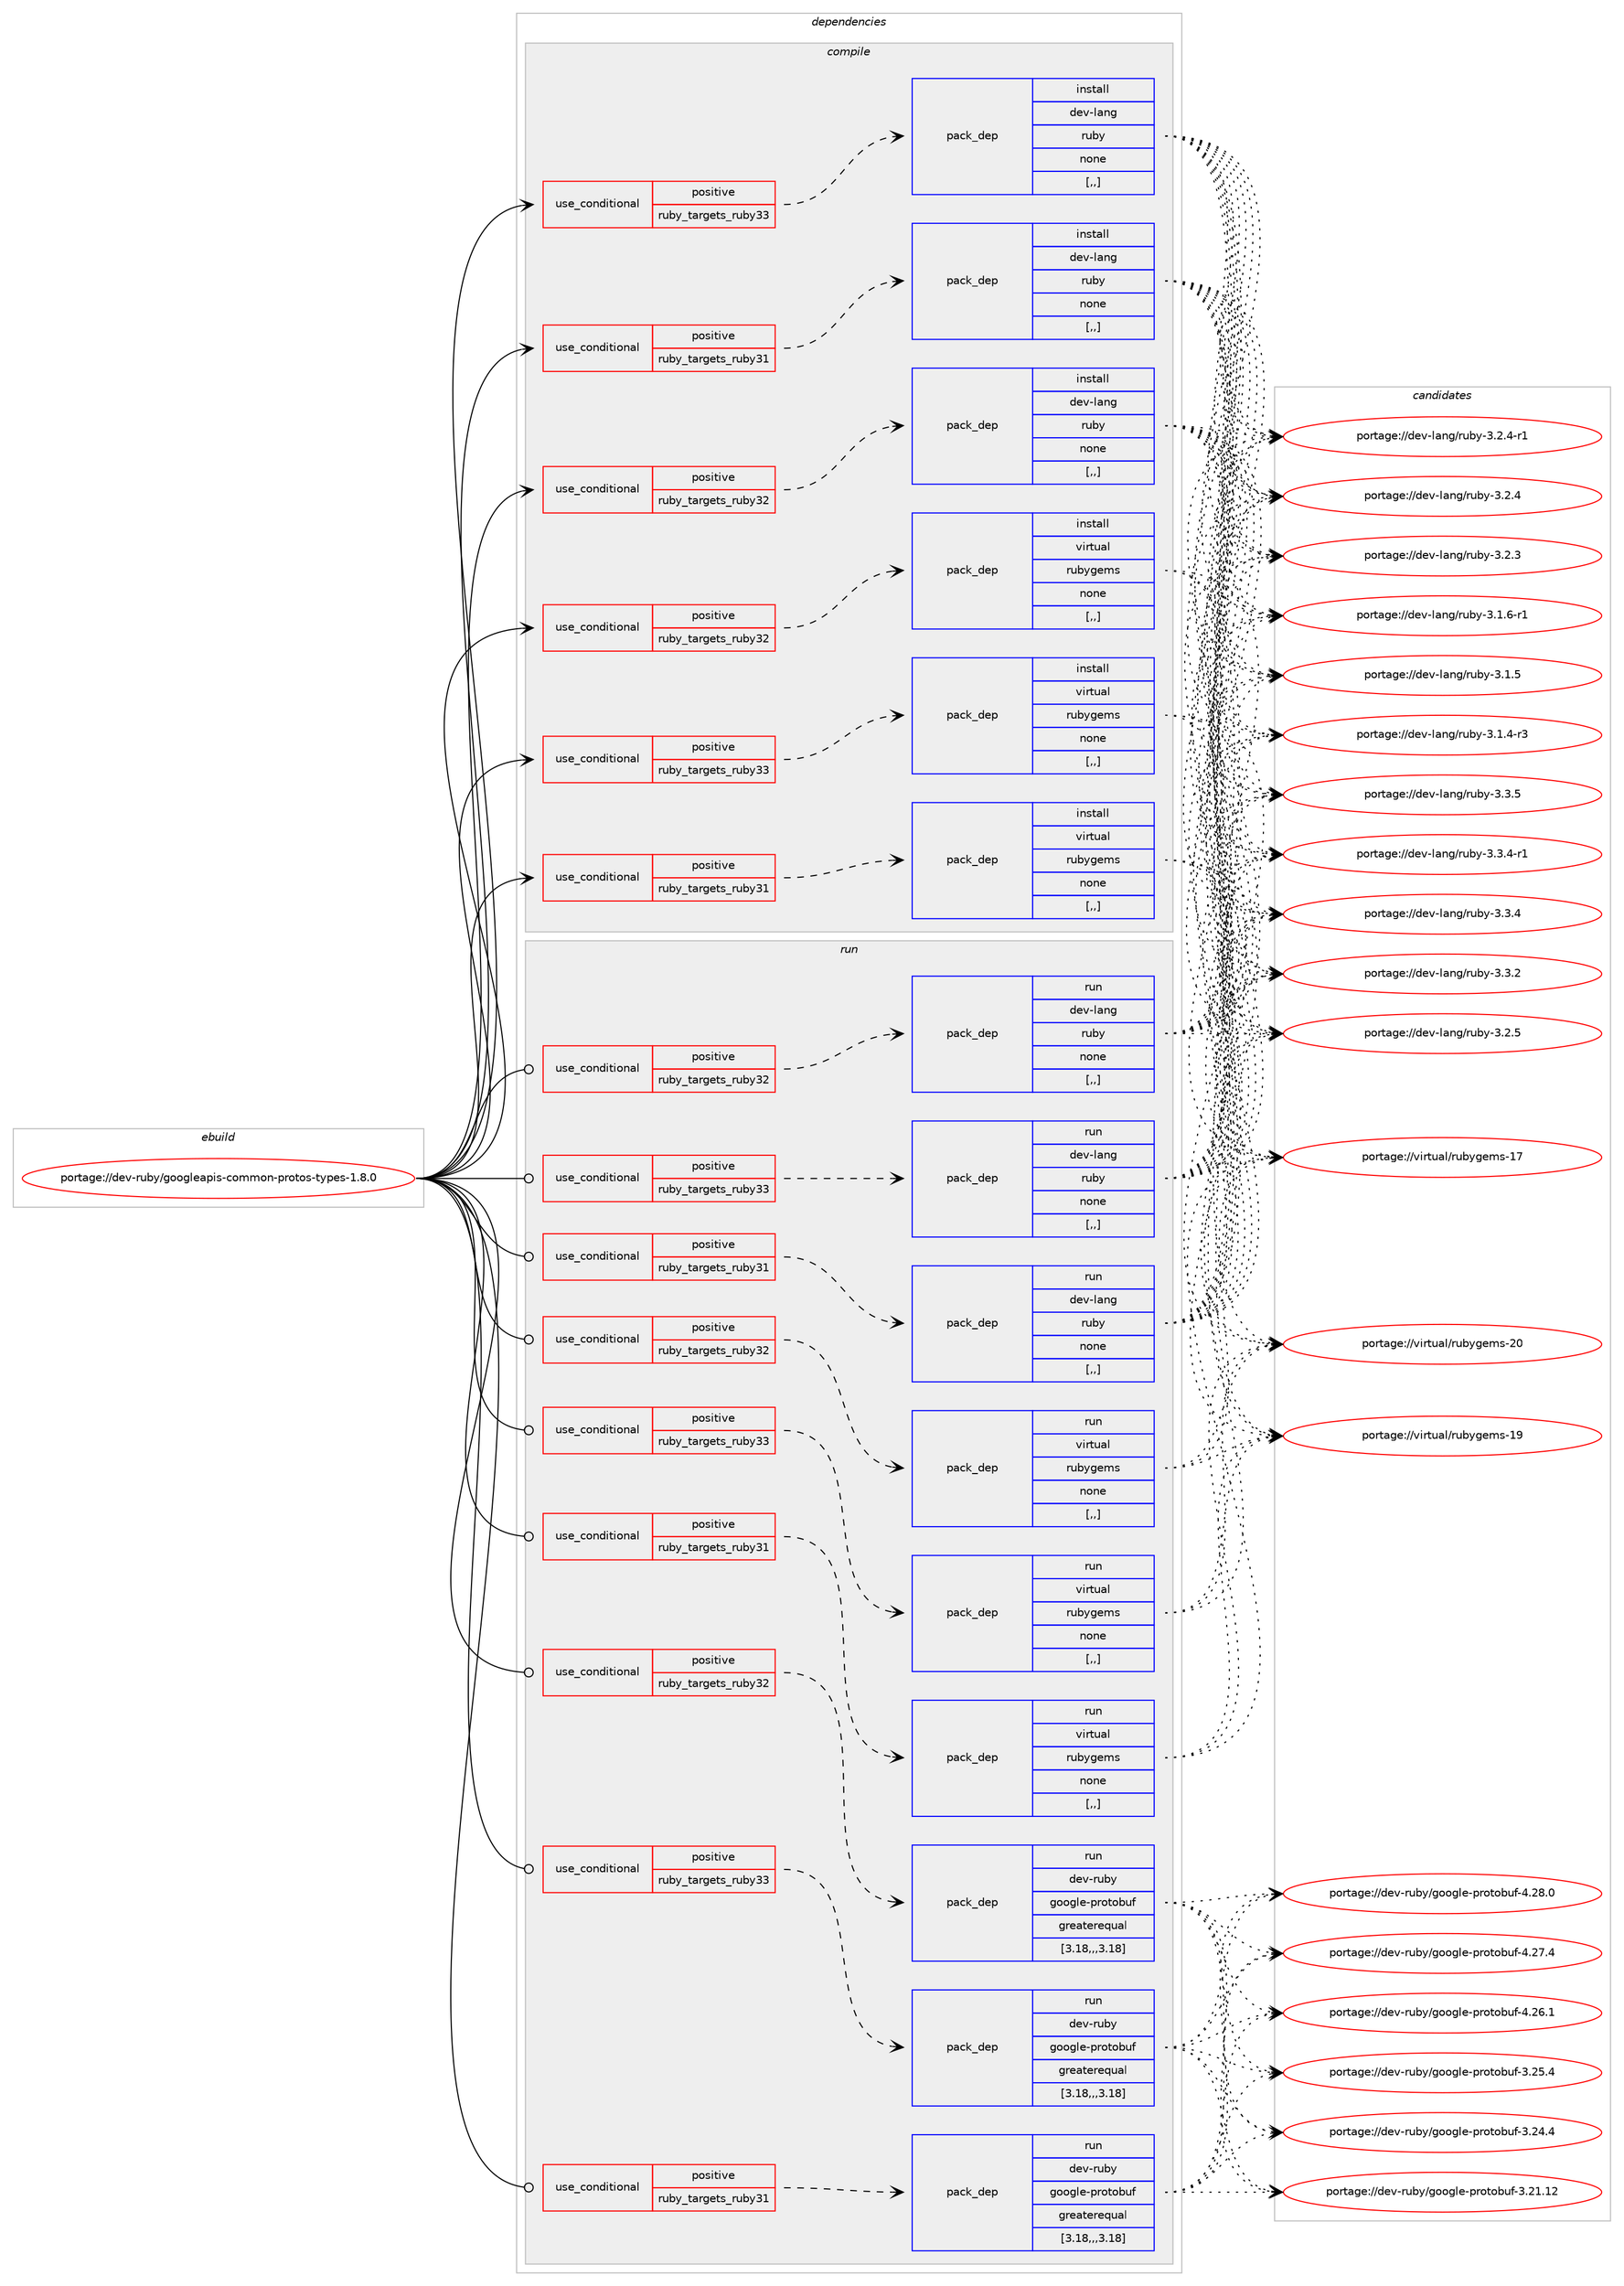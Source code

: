 digraph prolog {

# *************
# Graph options
# *************

newrank=true;
concentrate=true;
compound=true;
graph [rankdir=LR,fontname=Helvetica,fontsize=10,ranksep=1.5];#, ranksep=2.5, nodesep=0.2];
edge  [arrowhead=vee];
node  [fontname=Helvetica,fontsize=10];

# **********
# The ebuild
# **********

subgraph cluster_leftcol {
color=gray;
label=<<i>ebuild</i>>;
id [label="portage://dev-ruby/googleapis-common-protos-types-1.8.0", color=red, width=4, href="../dev-ruby/googleapis-common-protos-types-1.8.0.svg"];
}

# ****************
# The dependencies
# ****************

subgraph cluster_midcol {
color=gray;
label=<<i>dependencies</i>>;
subgraph cluster_compile {
fillcolor="#eeeeee";
style=filled;
label=<<i>compile</i>>;
subgraph cond179316 {
dependency681089 [label=<<TABLE BORDER="0" CELLBORDER="1" CELLSPACING="0" CELLPADDING="4"><TR><TD ROWSPAN="3" CELLPADDING="10">use_conditional</TD></TR><TR><TD>positive</TD></TR><TR><TD>ruby_targets_ruby31</TD></TR></TABLE>>, shape=none, color=red];
subgraph pack496850 {
dependency681090 [label=<<TABLE BORDER="0" CELLBORDER="1" CELLSPACING="0" CELLPADDING="4" WIDTH="220"><TR><TD ROWSPAN="6" CELLPADDING="30">pack_dep</TD></TR><TR><TD WIDTH="110">install</TD></TR><TR><TD>dev-lang</TD></TR><TR><TD>ruby</TD></TR><TR><TD>none</TD></TR><TR><TD>[,,]</TD></TR></TABLE>>, shape=none, color=blue];
}
dependency681089:e -> dependency681090:w [weight=20,style="dashed",arrowhead="vee"];
}
id:e -> dependency681089:w [weight=20,style="solid",arrowhead="vee"];
subgraph cond179317 {
dependency681091 [label=<<TABLE BORDER="0" CELLBORDER="1" CELLSPACING="0" CELLPADDING="4"><TR><TD ROWSPAN="3" CELLPADDING="10">use_conditional</TD></TR><TR><TD>positive</TD></TR><TR><TD>ruby_targets_ruby31</TD></TR></TABLE>>, shape=none, color=red];
subgraph pack496851 {
dependency681092 [label=<<TABLE BORDER="0" CELLBORDER="1" CELLSPACING="0" CELLPADDING="4" WIDTH="220"><TR><TD ROWSPAN="6" CELLPADDING="30">pack_dep</TD></TR><TR><TD WIDTH="110">install</TD></TR><TR><TD>virtual</TD></TR><TR><TD>rubygems</TD></TR><TR><TD>none</TD></TR><TR><TD>[,,]</TD></TR></TABLE>>, shape=none, color=blue];
}
dependency681091:e -> dependency681092:w [weight=20,style="dashed",arrowhead="vee"];
}
id:e -> dependency681091:w [weight=20,style="solid",arrowhead="vee"];
subgraph cond179318 {
dependency681093 [label=<<TABLE BORDER="0" CELLBORDER="1" CELLSPACING="0" CELLPADDING="4"><TR><TD ROWSPAN="3" CELLPADDING="10">use_conditional</TD></TR><TR><TD>positive</TD></TR><TR><TD>ruby_targets_ruby32</TD></TR></TABLE>>, shape=none, color=red];
subgraph pack496852 {
dependency681094 [label=<<TABLE BORDER="0" CELLBORDER="1" CELLSPACING="0" CELLPADDING="4" WIDTH="220"><TR><TD ROWSPAN="6" CELLPADDING="30">pack_dep</TD></TR><TR><TD WIDTH="110">install</TD></TR><TR><TD>dev-lang</TD></TR><TR><TD>ruby</TD></TR><TR><TD>none</TD></TR><TR><TD>[,,]</TD></TR></TABLE>>, shape=none, color=blue];
}
dependency681093:e -> dependency681094:w [weight=20,style="dashed",arrowhead="vee"];
}
id:e -> dependency681093:w [weight=20,style="solid",arrowhead="vee"];
subgraph cond179319 {
dependency681095 [label=<<TABLE BORDER="0" CELLBORDER="1" CELLSPACING="0" CELLPADDING="4"><TR><TD ROWSPAN="3" CELLPADDING="10">use_conditional</TD></TR><TR><TD>positive</TD></TR><TR><TD>ruby_targets_ruby32</TD></TR></TABLE>>, shape=none, color=red];
subgraph pack496853 {
dependency681096 [label=<<TABLE BORDER="0" CELLBORDER="1" CELLSPACING="0" CELLPADDING="4" WIDTH="220"><TR><TD ROWSPAN="6" CELLPADDING="30">pack_dep</TD></TR><TR><TD WIDTH="110">install</TD></TR><TR><TD>virtual</TD></TR><TR><TD>rubygems</TD></TR><TR><TD>none</TD></TR><TR><TD>[,,]</TD></TR></TABLE>>, shape=none, color=blue];
}
dependency681095:e -> dependency681096:w [weight=20,style="dashed",arrowhead="vee"];
}
id:e -> dependency681095:w [weight=20,style="solid",arrowhead="vee"];
subgraph cond179320 {
dependency681097 [label=<<TABLE BORDER="0" CELLBORDER="1" CELLSPACING="0" CELLPADDING="4"><TR><TD ROWSPAN="3" CELLPADDING="10">use_conditional</TD></TR><TR><TD>positive</TD></TR><TR><TD>ruby_targets_ruby33</TD></TR></TABLE>>, shape=none, color=red];
subgraph pack496854 {
dependency681098 [label=<<TABLE BORDER="0" CELLBORDER="1" CELLSPACING="0" CELLPADDING="4" WIDTH="220"><TR><TD ROWSPAN="6" CELLPADDING="30">pack_dep</TD></TR><TR><TD WIDTH="110">install</TD></TR><TR><TD>dev-lang</TD></TR><TR><TD>ruby</TD></TR><TR><TD>none</TD></TR><TR><TD>[,,]</TD></TR></TABLE>>, shape=none, color=blue];
}
dependency681097:e -> dependency681098:w [weight=20,style="dashed",arrowhead="vee"];
}
id:e -> dependency681097:w [weight=20,style="solid",arrowhead="vee"];
subgraph cond179321 {
dependency681099 [label=<<TABLE BORDER="0" CELLBORDER="1" CELLSPACING="0" CELLPADDING="4"><TR><TD ROWSPAN="3" CELLPADDING="10">use_conditional</TD></TR><TR><TD>positive</TD></TR><TR><TD>ruby_targets_ruby33</TD></TR></TABLE>>, shape=none, color=red];
subgraph pack496855 {
dependency681100 [label=<<TABLE BORDER="0" CELLBORDER="1" CELLSPACING="0" CELLPADDING="4" WIDTH="220"><TR><TD ROWSPAN="6" CELLPADDING="30">pack_dep</TD></TR><TR><TD WIDTH="110">install</TD></TR><TR><TD>virtual</TD></TR><TR><TD>rubygems</TD></TR><TR><TD>none</TD></TR><TR><TD>[,,]</TD></TR></TABLE>>, shape=none, color=blue];
}
dependency681099:e -> dependency681100:w [weight=20,style="dashed",arrowhead="vee"];
}
id:e -> dependency681099:w [weight=20,style="solid",arrowhead="vee"];
}
subgraph cluster_compileandrun {
fillcolor="#eeeeee";
style=filled;
label=<<i>compile and run</i>>;
}
subgraph cluster_run {
fillcolor="#eeeeee";
style=filled;
label=<<i>run</i>>;
subgraph cond179322 {
dependency681101 [label=<<TABLE BORDER="0" CELLBORDER="1" CELLSPACING="0" CELLPADDING="4"><TR><TD ROWSPAN="3" CELLPADDING="10">use_conditional</TD></TR><TR><TD>positive</TD></TR><TR><TD>ruby_targets_ruby31</TD></TR></TABLE>>, shape=none, color=red];
subgraph pack496856 {
dependency681102 [label=<<TABLE BORDER="0" CELLBORDER="1" CELLSPACING="0" CELLPADDING="4" WIDTH="220"><TR><TD ROWSPAN="6" CELLPADDING="30">pack_dep</TD></TR><TR><TD WIDTH="110">run</TD></TR><TR><TD>dev-lang</TD></TR><TR><TD>ruby</TD></TR><TR><TD>none</TD></TR><TR><TD>[,,]</TD></TR></TABLE>>, shape=none, color=blue];
}
dependency681101:e -> dependency681102:w [weight=20,style="dashed",arrowhead="vee"];
}
id:e -> dependency681101:w [weight=20,style="solid",arrowhead="odot"];
subgraph cond179323 {
dependency681103 [label=<<TABLE BORDER="0" CELLBORDER="1" CELLSPACING="0" CELLPADDING="4"><TR><TD ROWSPAN="3" CELLPADDING="10">use_conditional</TD></TR><TR><TD>positive</TD></TR><TR><TD>ruby_targets_ruby31</TD></TR></TABLE>>, shape=none, color=red];
subgraph pack496857 {
dependency681104 [label=<<TABLE BORDER="0" CELLBORDER="1" CELLSPACING="0" CELLPADDING="4" WIDTH="220"><TR><TD ROWSPAN="6" CELLPADDING="30">pack_dep</TD></TR><TR><TD WIDTH="110">run</TD></TR><TR><TD>dev-ruby</TD></TR><TR><TD>google-protobuf</TD></TR><TR><TD>greaterequal</TD></TR><TR><TD>[3.18,,,3.18]</TD></TR></TABLE>>, shape=none, color=blue];
}
dependency681103:e -> dependency681104:w [weight=20,style="dashed",arrowhead="vee"];
}
id:e -> dependency681103:w [weight=20,style="solid",arrowhead="odot"];
subgraph cond179324 {
dependency681105 [label=<<TABLE BORDER="0" CELLBORDER="1" CELLSPACING="0" CELLPADDING="4"><TR><TD ROWSPAN="3" CELLPADDING="10">use_conditional</TD></TR><TR><TD>positive</TD></TR><TR><TD>ruby_targets_ruby31</TD></TR></TABLE>>, shape=none, color=red];
subgraph pack496858 {
dependency681106 [label=<<TABLE BORDER="0" CELLBORDER="1" CELLSPACING="0" CELLPADDING="4" WIDTH="220"><TR><TD ROWSPAN="6" CELLPADDING="30">pack_dep</TD></TR><TR><TD WIDTH="110">run</TD></TR><TR><TD>virtual</TD></TR><TR><TD>rubygems</TD></TR><TR><TD>none</TD></TR><TR><TD>[,,]</TD></TR></TABLE>>, shape=none, color=blue];
}
dependency681105:e -> dependency681106:w [weight=20,style="dashed",arrowhead="vee"];
}
id:e -> dependency681105:w [weight=20,style="solid",arrowhead="odot"];
subgraph cond179325 {
dependency681107 [label=<<TABLE BORDER="0" CELLBORDER="1" CELLSPACING="0" CELLPADDING="4"><TR><TD ROWSPAN="3" CELLPADDING="10">use_conditional</TD></TR><TR><TD>positive</TD></TR><TR><TD>ruby_targets_ruby32</TD></TR></TABLE>>, shape=none, color=red];
subgraph pack496859 {
dependency681108 [label=<<TABLE BORDER="0" CELLBORDER="1" CELLSPACING="0" CELLPADDING="4" WIDTH="220"><TR><TD ROWSPAN="6" CELLPADDING="30">pack_dep</TD></TR><TR><TD WIDTH="110">run</TD></TR><TR><TD>dev-lang</TD></TR><TR><TD>ruby</TD></TR><TR><TD>none</TD></TR><TR><TD>[,,]</TD></TR></TABLE>>, shape=none, color=blue];
}
dependency681107:e -> dependency681108:w [weight=20,style="dashed",arrowhead="vee"];
}
id:e -> dependency681107:w [weight=20,style="solid",arrowhead="odot"];
subgraph cond179326 {
dependency681109 [label=<<TABLE BORDER="0" CELLBORDER="1" CELLSPACING="0" CELLPADDING="4"><TR><TD ROWSPAN="3" CELLPADDING="10">use_conditional</TD></TR><TR><TD>positive</TD></TR><TR><TD>ruby_targets_ruby32</TD></TR></TABLE>>, shape=none, color=red];
subgraph pack496860 {
dependency681110 [label=<<TABLE BORDER="0" CELLBORDER="1" CELLSPACING="0" CELLPADDING="4" WIDTH="220"><TR><TD ROWSPAN="6" CELLPADDING="30">pack_dep</TD></TR><TR><TD WIDTH="110">run</TD></TR><TR><TD>dev-ruby</TD></TR><TR><TD>google-protobuf</TD></TR><TR><TD>greaterequal</TD></TR><TR><TD>[3.18,,,3.18]</TD></TR></TABLE>>, shape=none, color=blue];
}
dependency681109:e -> dependency681110:w [weight=20,style="dashed",arrowhead="vee"];
}
id:e -> dependency681109:w [weight=20,style="solid",arrowhead="odot"];
subgraph cond179327 {
dependency681111 [label=<<TABLE BORDER="0" CELLBORDER="1" CELLSPACING="0" CELLPADDING="4"><TR><TD ROWSPAN="3" CELLPADDING="10">use_conditional</TD></TR><TR><TD>positive</TD></TR><TR><TD>ruby_targets_ruby32</TD></TR></TABLE>>, shape=none, color=red];
subgraph pack496861 {
dependency681112 [label=<<TABLE BORDER="0" CELLBORDER="1" CELLSPACING="0" CELLPADDING="4" WIDTH="220"><TR><TD ROWSPAN="6" CELLPADDING="30">pack_dep</TD></TR><TR><TD WIDTH="110">run</TD></TR><TR><TD>virtual</TD></TR><TR><TD>rubygems</TD></TR><TR><TD>none</TD></TR><TR><TD>[,,]</TD></TR></TABLE>>, shape=none, color=blue];
}
dependency681111:e -> dependency681112:w [weight=20,style="dashed",arrowhead="vee"];
}
id:e -> dependency681111:w [weight=20,style="solid",arrowhead="odot"];
subgraph cond179328 {
dependency681113 [label=<<TABLE BORDER="0" CELLBORDER="1" CELLSPACING="0" CELLPADDING="4"><TR><TD ROWSPAN="3" CELLPADDING="10">use_conditional</TD></TR><TR><TD>positive</TD></TR><TR><TD>ruby_targets_ruby33</TD></TR></TABLE>>, shape=none, color=red];
subgraph pack496862 {
dependency681114 [label=<<TABLE BORDER="0" CELLBORDER="1" CELLSPACING="0" CELLPADDING="4" WIDTH="220"><TR><TD ROWSPAN="6" CELLPADDING="30">pack_dep</TD></TR><TR><TD WIDTH="110">run</TD></TR><TR><TD>dev-lang</TD></TR><TR><TD>ruby</TD></TR><TR><TD>none</TD></TR><TR><TD>[,,]</TD></TR></TABLE>>, shape=none, color=blue];
}
dependency681113:e -> dependency681114:w [weight=20,style="dashed",arrowhead="vee"];
}
id:e -> dependency681113:w [weight=20,style="solid",arrowhead="odot"];
subgraph cond179329 {
dependency681115 [label=<<TABLE BORDER="0" CELLBORDER="1" CELLSPACING="0" CELLPADDING="4"><TR><TD ROWSPAN="3" CELLPADDING="10">use_conditional</TD></TR><TR><TD>positive</TD></TR><TR><TD>ruby_targets_ruby33</TD></TR></TABLE>>, shape=none, color=red];
subgraph pack496863 {
dependency681116 [label=<<TABLE BORDER="0" CELLBORDER="1" CELLSPACING="0" CELLPADDING="4" WIDTH="220"><TR><TD ROWSPAN="6" CELLPADDING="30">pack_dep</TD></TR><TR><TD WIDTH="110">run</TD></TR><TR><TD>dev-ruby</TD></TR><TR><TD>google-protobuf</TD></TR><TR><TD>greaterequal</TD></TR><TR><TD>[3.18,,,3.18]</TD></TR></TABLE>>, shape=none, color=blue];
}
dependency681115:e -> dependency681116:w [weight=20,style="dashed",arrowhead="vee"];
}
id:e -> dependency681115:w [weight=20,style="solid",arrowhead="odot"];
subgraph cond179330 {
dependency681117 [label=<<TABLE BORDER="0" CELLBORDER="1" CELLSPACING="0" CELLPADDING="4"><TR><TD ROWSPAN="3" CELLPADDING="10">use_conditional</TD></TR><TR><TD>positive</TD></TR><TR><TD>ruby_targets_ruby33</TD></TR></TABLE>>, shape=none, color=red];
subgraph pack496864 {
dependency681118 [label=<<TABLE BORDER="0" CELLBORDER="1" CELLSPACING="0" CELLPADDING="4" WIDTH="220"><TR><TD ROWSPAN="6" CELLPADDING="30">pack_dep</TD></TR><TR><TD WIDTH="110">run</TD></TR><TR><TD>virtual</TD></TR><TR><TD>rubygems</TD></TR><TR><TD>none</TD></TR><TR><TD>[,,]</TD></TR></TABLE>>, shape=none, color=blue];
}
dependency681117:e -> dependency681118:w [weight=20,style="dashed",arrowhead="vee"];
}
id:e -> dependency681117:w [weight=20,style="solid",arrowhead="odot"];
}
}

# **************
# The candidates
# **************

subgraph cluster_choices {
rank=same;
color=gray;
label=<<i>candidates</i>>;

subgraph choice496850 {
color=black;
nodesep=1;
choice10010111845108971101034711411798121455146514653 [label="portage://dev-lang/ruby-3.3.5", color=red, width=4,href="../dev-lang/ruby-3.3.5.svg"];
choice100101118451089711010347114117981214551465146524511449 [label="portage://dev-lang/ruby-3.3.4-r1", color=red, width=4,href="../dev-lang/ruby-3.3.4-r1.svg"];
choice10010111845108971101034711411798121455146514652 [label="portage://dev-lang/ruby-3.3.4", color=red, width=4,href="../dev-lang/ruby-3.3.4.svg"];
choice10010111845108971101034711411798121455146514650 [label="portage://dev-lang/ruby-3.3.2", color=red, width=4,href="../dev-lang/ruby-3.3.2.svg"];
choice10010111845108971101034711411798121455146504653 [label="portage://dev-lang/ruby-3.2.5", color=red, width=4,href="../dev-lang/ruby-3.2.5.svg"];
choice100101118451089711010347114117981214551465046524511449 [label="portage://dev-lang/ruby-3.2.4-r1", color=red, width=4,href="../dev-lang/ruby-3.2.4-r1.svg"];
choice10010111845108971101034711411798121455146504652 [label="portage://dev-lang/ruby-3.2.4", color=red, width=4,href="../dev-lang/ruby-3.2.4.svg"];
choice10010111845108971101034711411798121455146504651 [label="portage://dev-lang/ruby-3.2.3", color=red, width=4,href="../dev-lang/ruby-3.2.3.svg"];
choice100101118451089711010347114117981214551464946544511449 [label="portage://dev-lang/ruby-3.1.6-r1", color=red, width=4,href="../dev-lang/ruby-3.1.6-r1.svg"];
choice10010111845108971101034711411798121455146494653 [label="portage://dev-lang/ruby-3.1.5", color=red, width=4,href="../dev-lang/ruby-3.1.5.svg"];
choice100101118451089711010347114117981214551464946524511451 [label="portage://dev-lang/ruby-3.1.4-r3", color=red, width=4,href="../dev-lang/ruby-3.1.4-r3.svg"];
dependency681090:e -> choice10010111845108971101034711411798121455146514653:w [style=dotted,weight="100"];
dependency681090:e -> choice100101118451089711010347114117981214551465146524511449:w [style=dotted,weight="100"];
dependency681090:e -> choice10010111845108971101034711411798121455146514652:w [style=dotted,weight="100"];
dependency681090:e -> choice10010111845108971101034711411798121455146514650:w [style=dotted,weight="100"];
dependency681090:e -> choice10010111845108971101034711411798121455146504653:w [style=dotted,weight="100"];
dependency681090:e -> choice100101118451089711010347114117981214551465046524511449:w [style=dotted,weight="100"];
dependency681090:e -> choice10010111845108971101034711411798121455146504652:w [style=dotted,weight="100"];
dependency681090:e -> choice10010111845108971101034711411798121455146504651:w [style=dotted,weight="100"];
dependency681090:e -> choice100101118451089711010347114117981214551464946544511449:w [style=dotted,weight="100"];
dependency681090:e -> choice10010111845108971101034711411798121455146494653:w [style=dotted,weight="100"];
dependency681090:e -> choice100101118451089711010347114117981214551464946524511451:w [style=dotted,weight="100"];
}
subgraph choice496851 {
color=black;
nodesep=1;
choice118105114116117971084711411798121103101109115455048 [label="portage://virtual/rubygems-20", color=red, width=4,href="../virtual/rubygems-20.svg"];
choice118105114116117971084711411798121103101109115454957 [label="portage://virtual/rubygems-19", color=red, width=4,href="../virtual/rubygems-19.svg"];
choice118105114116117971084711411798121103101109115454955 [label="portage://virtual/rubygems-17", color=red, width=4,href="../virtual/rubygems-17.svg"];
dependency681092:e -> choice118105114116117971084711411798121103101109115455048:w [style=dotted,weight="100"];
dependency681092:e -> choice118105114116117971084711411798121103101109115454957:w [style=dotted,weight="100"];
dependency681092:e -> choice118105114116117971084711411798121103101109115454955:w [style=dotted,weight="100"];
}
subgraph choice496852 {
color=black;
nodesep=1;
choice10010111845108971101034711411798121455146514653 [label="portage://dev-lang/ruby-3.3.5", color=red, width=4,href="../dev-lang/ruby-3.3.5.svg"];
choice100101118451089711010347114117981214551465146524511449 [label="portage://dev-lang/ruby-3.3.4-r1", color=red, width=4,href="../dev-lang/ruby-3.3.4-r1.svg"];
choice10010111845108971101034711411798121455146514652 [label="portage://dev-lang/ruby-3.3.4", color=red, width=4,href="../dev-lang/ruby-3.3.4.svg"];
choice10010111845108971101034711411798121455146514650 [label="portage://dev-lang/ruby-3.3.2", color=red, width=4,href="../dev-lang/ruby-3.3.2.svg"];
choice10010111845108971101034711411798121455146504653 [label="portage://dev-lang/ruby-3.2.5", color=red, width=4,href="../dev-lang/ruby-3.2.5.svg"];
choice100101118451089711010347114117981214551465046524511449 [label="portage://dev-lang/ruby-3.2.4-r1", color=red, width=4,href="../dev-lang/ruby-3.2.4-r1.svg"];
choice10010111845108971101034711411798121455146504652 [label="portage://dev-lang/ruby-3.2.4", color=red, width=4,href="../dev-lang/ruby-3.2.4.svg"];
choice10010111845108971101034711411798121455146504651 [label="portage://dev-lang/ruby-3.2.3", color=red, width=4,href="../dev-lang/ruby-3.2.3.svg"];
choice100101118451089711010347114117981214551464946544511449 [label="portage://dev-lang/ruby-3.1.6-r1", color=red, width=4,href="../dev-lang/ruby-3.1.6-r1.svg"];
choice10010111845108971101034711411798121455146494653 [label="portage://dev-lang/ruby-3.1.5", color=red, width=4,href="../dev-lang/ruby-3.1.5.svg"];
choice100101118451089711010347114117981214551464946524511451 [label="portage://dev-lang/ruby-3.1.4-r3", color=red, width=4,href="../dev-lang/ruby-3.1.4-r3.svg"];
dependency681094:e -> choice10010111845108971101034711411798121455146514653:w [style=dotted,weight="100"];
dependency681094:e -> choice100101118451089711010347114117981214551465146524511449:w [style=dotted,weight="100"];
dependency681094:e -> choice10010111845108971101034711411798121455146514652:w [style=dotted,weight="100"];
dependency681094:e -> choice10010111845108971101034711411798121455146514650:w [style=dotted,weight="100"];
dependency681094:e -> choice10010111845108971101034711411798121455146504653:w [style=dotted,weight="100"];
dependency681094:e -> choice100101118451089711010347114117981214551465046524511449:w [style=dotted,weight="100"];
dependency681094:e -> choice10010111845108971101034711411798121455146504652:w [style=dotted,weight="100"];
dependency681094:e -> choice10010111845108971101034711411798121455146504651:w [style=dotted,weight="100"];
dependency681094:e -> choice100101118451089711010347114117981214551464946544511449:w [style=dotted,weight="100"];
dependency681094:e -> choice10010111845108971101034711411798121455146494653:w [style=dotted,weight="100"];
dependency681094:e -> choice100101118451089711010347114117981214551464946524511451:w [style=dotted,weight="100"];
}
subgraph choice496853 {
color=black;
nodesep=1;
choice118105114116117971084711411798121103101109115455048 [label="portage://virtual/rubygems-20", color=red, width=4,href="../virtual/rubygems-20.svg"];
choice118105114116117971084711411798121103101109115454957 [label="portage://virtual/rubygems-19", color=red, width=4,href="../virtual/rubygems-19.svg"];
choice118105114116117971084711411798121103101109115454955 [label="portage://virtual/rubygems-17", color=red, width=4,href="../virtual/rubygems-17.svg"];
dependency681096:e -> choice118105114116117971084711411798121103101109115455048:w [style=dotted,weight="100"];
dependency681096:e -> choice118105114116117971084711411798121103101109115454957:w [style=dotted,weight="100"];
dependency681096:e -> choice118105114116117971084711411798121103101109115454955:w [style=dotted,weight="100"];
}
subgraph choice496854 {
color=black;
nodesep=1;
choice10010111845108971101034711411798121455146514653 [label="portage://dev-lang/ruby-3.3.5", color=red, width=4,href="../dev-lang/ruby-3.3.5.svg"];
choice100101118451089711010347114117981214551465146524511449 [label="portage://dev-lang/ruby-3.3.4-r1", color=red, width=4,href="../dev-lang/ruby-3.3.4-r1.svg"];
choice10010111845108971101034711411798121455146514652 [label="portage://dev-lang/ruby-3.3.4", color=red, width=4,href="../dev-lang/ruby-3.3.4.svg"];
choice10010111845108971101034711411798121455146514650 [label="portage://dev-lang/ruby-3.3.2", color=red, width=4,href="../dev-lang/ruby-3.3.2.svg"];
choice10010111845108971101034711411798121455146504653 [label="portage://dev-lang/ruby-3.2.5", color=red, width=4,href="../dev-lang/ruby-3.2.5.svg"];
choice100101118451089711010347114117981214551465046524511449 [label="portage://dev-lang/ruby-3.2.4-r1", color=red, width=4,href="../dev-lang/ruby-3.2.4-r1.svg"];
choice10010111845108971101034711411798121455146504652 [label="portage://dev-lang/ruby-3.2.4", color=red, width=4,href="../dev-lang/ruby-3.2.4.svg"];
choice10010111845108971101034711411798121455146504651 [label="portage://dev-lang/ruby-3.2.3", color=red, width=4,href="../dev-lang/ruby-3.2.3.svg"];
choice100101118451089711010347114117981214551464946544511449 [label="portage://dev-lang/ruby-3.1.6-r1", color=red, width=4,href="../dev-lang/ruby-3.1.6-r1.svg"];
choice10010111845108971101034711411798121455146494653 [label="portage://dev-lang/ruby-3.1.5", color=red, width=4,href="../dev-lang/ruby-3.1.5.svg"];
choice100101118451089711010347114117981214551464946524511451 [label="portage://dev-lang/ruby-3.1.4-r3", color=red, width=4,href="../dev-lang/ruby-3.1.4-r3.svg"];
dependency681098:e -> choice10010111845108971101034711411798121455146514653:w [style=dotted,weight="100"];
dependency681098:e -> choice100101118451089711010347114117981214551465146524511449:w [style=dotted,weight="100"];
dependency681098:e -> choice10010111845108971101034711411798121455146514652:w [style=dotted,weight="100"];
dependency681098:e -> choice10010111845108971101034711411798121455146514650:w [style=dotted,weight="100"];
dependency681098:e -> choice10010111845108971101034711411798121455146504653:w [style=dotted,weight="100"];
dependency681098:e -> choice100101118451089711010347114117981214551465046524511449:w [style=dotted,weight="100"];
dependency681098:e -> choice10010111845108971101034711411798121455146504652:w [style=dotted,weight="100"];
dependency681098:e -> choice10010111845108971101034711411798121455146504651:w [style=dotted,weight="100"];
dependency681098:e -> choice100101118451089711010347114117981214551464946544511449:w [style=dotted,weight="100"];
dependency681098:e -> choice10010111845108971101034711411798121455146494653:w [style=dotted,weight="100"];
dependency681098:e -> choice100101118451089711010347114117981214551464946524511451:w [style=dotted,weight="100"];
}
subgraph choice496855 {
color=black;
nodesep=1;
choice118105114116117971084711411798121103101109115455048 [label="portage://virtual/rubygems-20", color=red, width=4,href="../virtual/rubygems-20.svg"];
choice118105114116117971084711411798121103101109115454957 [label="portage://virtual/rubygems-19", color=red, width=4,href="../virtual/rubygems-19.svg"];
choice118105114116117971084711411798121103101109115454955 [label="portage://virtual/rubygems-17", color=red, width=4,href="../virtual/rubygems-17.svg"];
dependency681100:e -> choice118105114116117971084711411798121103101109115455048:w [style=dotted,weight="100"];
dependency681100:e -> choice118105114116117971084711411798121103101109115454957:w [style=dotted,weight="100"];
dependency681100:e -> choice118105114116117971084711411798121103101109115454955:w [style=dotted,weight="100"];
}
subgraph choice496856 {
color=black;
nodesep=1;
choice10010111845108971101034711411798121455146514653 [label="portage://dev-lang/ruby-3.3.5", color=red, width=4,href="../dev-lang/ruby-3.3.5.svg"];
choice100101118451089711010347114117981214551465146524511449 [label="portage://dev-lang/ruby-3.3.4-r1", color=red, width=4,href="../dev-lang/ruby-3.3.4-r1.svg"];
choice10010111845108971101034711411798121455146514652 [label="portage://dev-lang/ruby-3.3.4", color=red, width=4,href="../dev-lang/ruby-3.3.4.svg"];
choice10010111845108971101034711411798121455146514650 [label="portage://dev-lang/ruby-3.3.2", color=red, width=4,href="../dev-lang/ruby-3.3.2.svg"];
choice10010111845108971101034711411798121455146504653 [label="portage://dev-lang/ruby-3.2.5", color=red, width=4,href="../dev-lang/ruby-3.2.5.svg"];
choice100101118451089711010347114117981214551465046524511449 [label="portage://dev-lang/ruby-3.2.4-r1", color=red, width=4,href="../dev-lang/ruby-3.2.4-r1.svg"];
choice10010111845108971101034711411798121455146504652 [label="portage://dev-lang/ruby-3.2.4", color=red, width=4,href="../dev-lang/ruby-3.2.4.svg"];
choice10010111845108971101034711411798121455146504651 [label="portage://dev-lang/ruby-3.2.3", color=red, width=4,href="../dev-lang/ruby-3.2.3.svg"];
choice100101118451089711010347114117981214551464946544511449 [label="portage://dev-lang/ruby-3.1.6-r1", color=red, width=4,href="../dev-lang/ruby-3.1.6-r1.svg"];
choice10010111845108971101034711411798121455146494653 [label="portage://dev-lang/ruby-3.1.5", color=red, width=4,href="../dev-lang/ruby-3.1.5.svg"];
choice100101118451089711010347114117981214551464946524511451 [label="portage://dev-lang/ruby-3.1.4-r3", color=red, width=4,href="../dev-lang/ruby-3.1.4-r3.svg"];
dependency681102:e -> choice10010111845108971101034711411798121455146514653:w [style=dotted,weight="100"];
dependency681102:e -> choice100101118451089711010347114117981214551465146524511449:w [style=dotted,weight="100"];
dependency681102:e -> choice10010111845108971101034711411798121455146514652:w [style=dotted,weight="100"];
dependency681102:e -> choice10010111845108971101034711411798121455146514650:w [style=dotted,weight="100"];
dependency681102:e -> choice10010111845108971101034711411798121455146504653:w [style=dotted,weight="100"];
dependency681102:e -> choice100101118451089711010347114117981214551465046524511449:w [style=dotted,weight="100"];
dependency681102:e -> choice10010111845108971101034711411798121455146504652:w [style=dotted,weight="100"];
dependency681102:e -> choice10010111845108971101034711411798121455146504651:w [style=dotted,weight="100"];
dependency681102:e -> choice100101118451089711010347114117981214551464946544511449:w [style=dotted,weight="100"];
dependency681102:e -> choice10010111845108971101034711411798121455146494653:w [style=dotted,weight="100"];
dependency681102:e -> choice100101118451089711010347114117981214551464946524511451:w [style=dotted,weight="100"];
}
subgraph choice496857 {
color=black;
nodesep=1;
choice100101118451141179812147103111111103108101451121141111161119811710245524650564648 [label="portage://dev-ruby/google-protobuf-4.28.0", color=red, width=4,href="../dev-ruby/google-protobuf-4.28.0.svg"];
choice100101118451141179812147103111111103108101451121141111161119811710245524650554652 [label="portage://dev-ruby/google-protobuf-4.27.4", color=red, width=4,href="../dev-ruby/google-protobuf-4.27.4.svg"];
choice100101118451141179812147103111111103108101451121141111161119811710245524650544649 [label="portage://dev-ruby/google-protobuf-4.26.1", color=red, width=4,href="../dev-ruby/google-protobuf-4.26.1.svg"];
choice100101118451141179812147103111111103108101451121141111161119811710245514650534652 [label="portage://dev-ruby/google-protobuf-3.25.4", color=red, width=4,href="../dev-ruby/google-protobuf-3.25.4.svg"];
choice100101118451141179812147103111111103108101451121141111161119811710245514650524652 [label="portage://dev-ruby/google-protobuf-3.24.4", color=red, width=4,href="../dev-ruby/google-protobuf-3.24.4.svg"];
choice10010111845114117981214710311111110310810145112114111116111981171024551465049464950 [label="portage://dev-ruby/google-protobuf-3.21.12", color=red, width=4,href="../dev-ruby/google-protobuf-3.21.12.svg"];
dependency681104:e -> choice100101118451141179812147103111111103108101451121141111161119811710245524650564648:w [style=dotted,weight="100"];
dependency681104:e -> choice100101118451141179812147103111111103108101451121141111161119811710245524650554652:w [style=dotted,weight="100"];
dependency681104:e -> choice100101118451141179812147103111111103108101451121141111161119811710245524650544649:w [style=dotted,weight="100"];
dependency681104:e -> choice100101118451141179812147103111111103108101451121141111161119811710245514650534652:w [style=dotted,weight="100"];
dependency681104:e -> choice100101118451141179812147103111111103108101451121141111161119811710245514650524652:w [style=dotted,weight="100"];
dependency681104:e -> choice10010111845114117981214710311111110310810145112114111116111981171024551465049464950:w [style=dotted,weight="100"];
}
subgraph choice496858 {
color=black;
nodesep=1;
choice118105114116117971084711411798121103101109115455048 [label="portage://virtual/rubygems-20", color=red, width=4,href="../virtual/rubygems-20.svg"];
choice118105114116117971084711411798121103101109115454957 [label="portage://virtual/rubygems-19", color=red, width=4,href="../virtual/rubygems-19.svg"];
choice118105114116117971084711411798121103101109115454955 [label="portage://virtual/rubygems-17", color=red, width=4,href="../virtual/rubygems-17.svg"];
dependency681106:e -> choice118105114116117971084711411798121103101109115455048:w [style=dotted,weight="100"];
dependency681106:e -> choice118105114116117971084711411798121103101109115454957:w [style=dotted,weight="100"];
dependency681106:e -> choice118105114116117971084711411798121103101109115454955:w [style=dotted,weight="100"];
}
subgraph choice496859 {
color=black;
nodesep=1;
choice10010111845108971101034711411798121455146514653 [label="portage://dev-lang/ruby-3.3.5", color=red, width=4,href="../dev-lang/ruby-3.3.5.svg"];
choice100101118451089711010347114117981214551465146524511449 [label="portage://dev-lang/ruby-3.3.4-r1", color=red, width=4,href="../dev-lang/ruby-3.3.4-r1.svg"];
choice10010111845108971101034711411798121455146514652 [label="portage://dev-lang/ruby-3.3.4", color=red, width=4,href="../dev-lang/ruby-3.3.4.svg"];
choice10010111845108971101034711411798121455146514650 [label="portage://dev-lang/ruby-3.3.2", color=red, width=4,href="../dev-lang/ruby-3.3.2.svg"];
choice10010111845108971101034711411798121455146504653 [label="portage://dev-lang/ruby-3.2.5", color=red, width=4,href="../dev-lang/ruby-3.2.5.svg"];
choice100101118451089711010347114117981214551465046524511449 [label="portage://dev-lang/ruby-3.2.4-r1", color=red, width=4,href="../dev-lang/ruby-3.2.4-r1.svg"];
choice10010111845108971101034711411798121455146504652 [label="portage://dev-lang/ruby-3.2.4", color=red, width=4,href="../dev-lang/ruby-3.2.4.svg"];
choice10010111845108971101034711411798121455146504651 [label="portage://dev-lang/ruby-3.2.3", color=red, width=4,href="../dev-lang/ruby-3.2.3.svg"];
choice100101118451089711010347114117981214551464946544511449 [label="portage://dev-lang/ruby-3.1.6-r1", color=red, width=4,href="../dev-lang/ruby-3.1.6-r1.svg"];
choice10010111845108971101034711411798121455146494653 [label="portage://dev-lang/ruby-3.1.5", color=red, width=4,href="../dev-lang/ruby-3.1.5.svg"];
choice100101118451089711010347114117981214551464946524511451 [label="portage://dev-lang/ruby-3.1.4-r3", color=red, width=4,href="../dev-lang/ruby-3.1.4-r3.svg"];
dependency681108:e -> choice10010111845108971101034711411798121455146514653:w [style=dotted,weight="100"];
dependency681108:e -> choice100101118451089711010347114117981214551465146524511449:w [style=dotted,weight="100"];
dependency681108:e -> choice10010111845108971101034711411798121455146514652:w [style=dotted,weight="100"];
dependency681108:e -> choice10010111845108971101034711411798121455146514650:w [style=dotted,weight="100"];
dependency681108:e -> choice10010111845108971101034711411798121455146504653:w [style=dotted,weight="100"];
dependency681108:e -> choice100101118451089711010347114117981214551465046524511449:w [style=dotted,weight="100"];
dependency681108:e -> choice10010111845108971101034711411798121455146504652:w [style=dotted,weight="100"];
dependency681108:e -> choice10010111845108971101034711411798121455146504651:w [style=dotted,weight="100"];
dependency681108:e -> choice100101118451089711010347114117981214551464946544511449:w [style=dotted,weight="100"];
dependency681108:e -> choice10010111845108971101034711411798121455146494653:w [style=dotted,weight="100"];
dependency681108:e -> choice100101118451089711010347114117981214551464946524511451:w [style=dotted,weight="100"];
}
subgraph choice496860 {
color=black;
nodesep=1;
choice100101118451141179812147103111111103108101451121141111161119811710245524650564648 [label="portage://dev-ruby/google-protobuf-4.28.0", color=red, width=4,href="../dev-ruby/google-protobuf-4.28.0.svg"];
choice100101118451141179812147103111111103108101451121141111161119811710245524650554652 [label="portage://dev-ruby/google-protobuf-4.27.4", color=red, width=4,href="../dev-ruby/google-protobuf-4.27.4.svg"];
choice100101118451141179812147103111111103108101451121141111161119811710245524650544649 [label="portage://dev-ruby/google-protobuf-4.26.1", color=red, width=4,href="../dev-ruby/google-protobuf-4.26.1.svg"];
choice100101118451141179812147103111111103108101451121141111161119811710245514650534652 [label="portage://dev-ruby/google-protobuf-3.25.4", color=red, width=4,href="../dev-ruby/google-protobuf-3.25.4.svg"];
choice100101118451141179812147103111111103108101451121141111161119811710245514650524652 [label="portage://dev-ruby/google-protobuf-3.24.4", color=red, width=4,href="../dev-ruby/google-protobuf-3.24.4.svg"];
choice10010111845114117981214710311111110310810145112114111116111981171024551465049464950 [label="portage://dev-ruby/google-protobuf-3.21.12", color=red, width=4,href="../dev-ruby/google-protobuf-3.21.12.svg"];
dependency681110:e -> choice100101118451141179812147103111111103108101451121141111161119811710245524650564648:w [style=dotted,weight="100"];
dependency681110:e -> choice100101118451141179812147103111111103108101451121141111161119811710245524650554652:w [style=dotted,weight="100"];
dependency681110:e -> choice100101118451141179812147103111111103108101451121141111161119811710245524650544649:w [style=dotted,weight="100"];
dependency681110:e -> choice100101118451141179812147103111111103108101451121141111161119811710245514650534652:w [style=dotted,weight="100"];
dependency681110:e -> choice100101118451141179812147103111111103108101451121141111161119811710245514650524652:w [style=dotted,weight="100"];
dependency681110:e -> choice10010111845114117981214710311111110310810145112114111116111981171024551465049464950:w [style=dotted,weight="100"];
}
subgraph choice496861 {
color=black;
nodesep=1;
choice118105114116117971084711411798121103101109115455048 [label="portage://virtual/rubygems-20", color=red, width=4,href="../virtual/rubygems-20.svg"];
choice118105114116117971084711411798121103101109115454957 [label="portage://virtual/rubygems-19", color=red, width=4,href="../virtual/rubygems-19.svg"];
choice118105114116117971084711411798121103101109115454955 [label="portage://virtual/rubygems-17", color=red, width=4,href="../virtual/rubygems-17.svg"];
dependency681112:e -> choice118105114116117971084711411798121103101109115455048:w [style=dotted,weight="100"];
dependency681112:e -> choice118105114116117971084711411798121103101109115454957:w [style=dotted,weight="100"];
dependency681112:e -> choice118105114116117971084711411798121103101109115454955:w [style=dotted,weight="100"];
}
subgraph choice496862 {
color=black;
nodesep=1;
choice10010111845108971101034711411798121455146514653 [label="portage://dev-lang/ruby-3.3.5", color=red, width=4,href="../dev-lang/ruby-3.3.5.svg"];
choice100101118451089711010347114117981214551465146524511449 [label="portage://dev-lang/ruby-3.3.4-r1", color=red, width=4,href="../dev-lang/ruby-3.3.4-r1.svg"];
choice10010111845108971101034711411798121455146514652 [label="portage://dev-lang/ruby-3.3.4", color=red, width=4,href="../dev-lang/ruby-3.3.4.svg"];
choice10010111845108971101034711411798121455146514650 [label="portage://dev-lang/ruby-3.3.2", color=red, width=4,href="../dev-lang/ruby-3.3.2.svg"];
choice10010111845108971101034711411798121455146504653 [label="portage://dev-lang/ruby-3.2.5", color=red, width=4,href="../dev-lang/ruby-3.2.5.svg"];
choice100101118451089711010347114117981214551465046524511449 [label="portage://dev-lang/ruby-3.2.4-r1", color=red, width=4,href="../dev-lang/ruby-3.2.4-r1.svg"];
choice10010111845108971101034711411798121455146504652 [label="portage://dev-lang/ruby-3.2.4", color=red, width=4,href="../dev-lang/ruby-3.2.4.svg"];
choice10010111845108971101034711411798121455146504651 [label="portage://dev-lang/ruby-3.2.3", color=red, width=4,href="../dev-lang/ruby-3.2.3.svg"];
choice100101118451089711010347114117981214551464946544511449 [label="portage://dev-lang/ruby-3.1.6-r1", color=red, width=4,href="../dev-lang/ruby-3.1.6-r1.svg"];
choice10010111845108971101034711411798121455146494653 [label="portage://dev-lang/ruby-3.1.5", color=red, width=4,href="../dev-lang/ruby-3.1.5.svg"];
choice100101118451089711010347114117981214551464946524511451 [label="portage://dev-lang/ruby-3.1.4-r3", color=red, width=4,href="../dev-lang/ruby-3.1.4-r3.svg"];
dependency681114:e -> choice10010111845108971101034711411798121455146514653:w [style=dotted,weight="100"];
dependency681114:e -> choice100101118451089711010347114117981214551465146524511449:w [style=dotted,weight="100"];
dependency681114:e -> choice10010111845108971101034711411798121455146514652:w [style=dotted,weight="100"];
dependency681114:e -> choice10010111845108971101034711411798121455146514650:w [style=dotted,weight="100"];
dependency681114:e -> choice10010111845108971101034711411798121455146504653:w [style=dotted,weight="100"];
dependency681114:e -> choice100101118451089711010347114117981214551465046524511449:w [style=dotted,weight="100"];
dependency681114:e -> choice10010111845108971101034711411798121455146504652:w [style=dotted,weight="100"];
dependency681114:e -> choice10010111845108971101034711411798121455146504651:w [style=dotted,weight="100"];
dependency681114:e -> choice100101118451089711010347114117981214551464946544511449:w [style=dotted,weight="100"];
dependency681114:e -> choice10010111845108971101034711411798121455146494653:w [style=dotted,weight="100"];
dependency681114:e -> choice100101118451089711010347114117981214551464946524511451:w [style=dotted,weight="100"];
}
subgraph choice496863 {
color=black;
nodesep=1;
choice100101118451141179812147103111111103108101451121141111161119811710245524650564648 [label="portage://dev-ruby/google-protobuf-4.28.0", color=red, width=4,href="../dev-ruby/google-protobuf-4.28.0.svg"];
choice100101118451141179812147103111111103108101451121141111161119811710245524650554652 [label="portage://dev-ruby/google-protobuf-4.27.4", color=red, width=4,href="../dev-ruby/google-protobuf-4.27.4.svg"];
choice100101118451141179812147103111111103108101451121141111161119811710245524650544649 [label="portage://dev-ruby/google-protobuf-4.26.1", color=red, width=4,href="../dev-ruby/google-protobuf-4.26.1.svg"];
choice100101118451141179812147103111111103108101451121141111161119811710245514650534652 [label="portage://dev-ruby/google-protobuf-3.25.4", color=red, width=4,href="../dev-ruby/google-protobuf-3.25.4.svg"];
choice100101118451141179812147103111111103108101451121141111161119811710245514650524652 [label="portage://dev-ruby/google-protobuf-3.24.4", color=red, width=4,href="../dev-ruby/google-protobuf-3.24.4.svg"];
choice10010111845114117981214710311111110310810145112114111116111981171024551465049464950 [label="portage://dev-ruby/google-protobuf-3.21.12", color=red, width=4,href="../dev-ruby/google-protobuf-3.21.12.svg"];
dependency681116:e -> choice100101118451141179812147103111111103108101451121141111161119811710245524650564648:w [style=dotted,weight="100"];
dependency681116:e -> choice100101118451141179812147103111111103108101451121141111161119811710245524650554652:w [style=dotted,weight="100"];
dependency681116:e -> choice100101118451141179812147103111111103108101451121141111161119811710245524650544649:w [style=dotted,weight="100"];
dependency681116:e -> choice100101118451141179812147103111111103108101451121141111161119811710245514650534652:w [style=dotted,weight="100"];
dependency681116:e -> choice100101118451141179812147103111111103108101451121141111161119811710245514650524652:w [style=dotted,weight="100"];
dependency681116:e -> choice10010111845114117981214710311111110310810145112114111116111981171024551465049464950:w [style=dotted,weight="100"];
}
subgraph choice496864 {
color=black;
nodesep=1;
choice118105114116117971084711411798121103101109115455048 [label="portage://virtual/rubygems-20", color=red, width=4,href="../virtual/rubygems-20.svg"];
choice118105114116117971084711411798121103101109115454957 [label="portage://virtual/rubygems-19", color=red, width=4,href="../virtual/rubygems-19.svg"];
choice118105114116117971084711411798121103101109115454955 [label="portage://virtual/rubygems-17", color=red, width=4,href="../virtual/rubygems-17.svg"];
dependency681118:e -> choice118105114116117971084711411798121103101109115455048:w [style=dotted,weight="100"];
dependency681118:e -> choice118105114116117971084711411798121103101109115454957:w [style=dotted,weight="100"];
dependency681118:e -> choice118105114116117971084711411798121103101109115454955:w [style=dotted,weight="100"];
}
}

}
